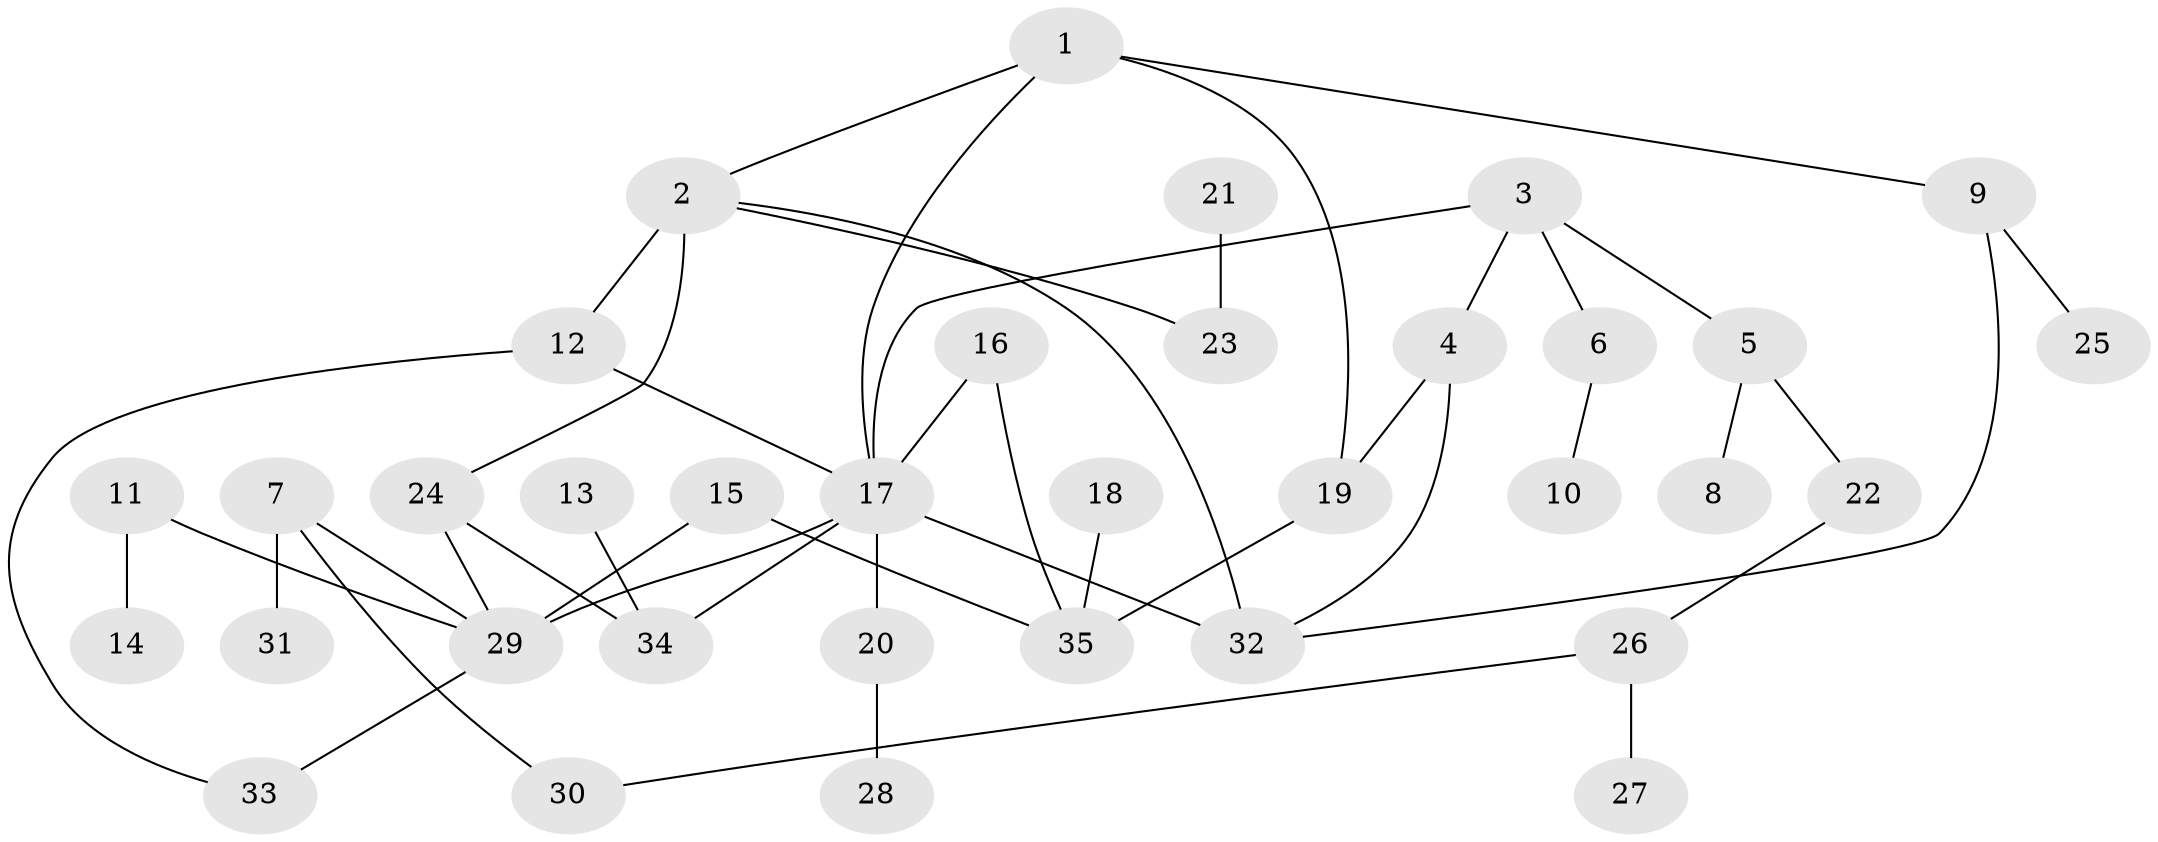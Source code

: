 // original degree distribution, {4: 0.04, 5: 0.04, 9: 0.02, 1: 0.34, 3: 0.3, 2: 0.24, 7: 0.02}
// Generated by graph-tools (version 1.1) at 2025/36/03/04/25 23:36:14]
// undirected, 35 vertices, 45 edges
graph export_dot {
  node [color=gray90,style=filled];
  1;
  2;
  3;
  4;
  5;
  6;
  7;
  8;
  9;
  10;
  11;
  12;
  13;
  14;
  15;
  16;
  17;
  18;
  19;
  20;
  21;
  22;
  23;
  24;
  25;
  26;
  27;
  28;
  29;
  30;
  31;
  32;
  33;
  34;
  35;
  1 -- 2 [weight=1.0];
  1 -- 9 [weight=1.0];
  1 -- 17 [weight=1.0];
  1 -- 19 [weight=1.0];
  2 -- 12 [weight=1.0];
  2 -- 23 [weight=1.0];
  2 -- 24 [weight=1.0];
  2 -- 32 [weight=1.0];
  3 -- 4 [weight=1.0];
  3 -- 5 [weight=1.0];
  3 -- 6 [weight=1.0];
  3 -- 17 [weight=1.0];
  4 -- 19 [weight=1.0];
  4 -- 32 [weight=1.0];
  5 -- 8 [weight=1.0];
  5 -- 22 [weight=1.0];
  6 -- 10 [weight=1.0];
  7 -- 29 [weight=1.0];
  7 -- 30 [weight=1.0];
  7 -- 31 [weight=1.0];
  9 -- 25 [weight=1.0];
  9 -- 32 [weight=1.0];
  11 -- 14 [weight=1.0];
  11 -- 29 [weight=1.0];
  12 -- 17 [weight=1.0];
  12 -- 33 [weight=1.0];
  13 -- 34 [weight=1.0];
  15 -- 29 [weight=1.0];
  15 -- 35 [weight=1.0];
  16 -- 17 [weight=1.0];
  16 -- 35 [weight=1.0];
  17 -- 20 [weight=1.0];
  17 -- 29 [weight=1.0];
  17 -- 32 [weight=1.0];
  17 -- 34 [weight=1.0];
  18 -- 35 [weight=1.0];
  19 -- 35 [weight=1.0];
  20 -- 28 [weight=1.0];
  21 -- 23 [weight=1.0];
  22 -- 26 [weight=1.0];
  24 -- 29 [weight=1.0];
  24 -- 34 [weight=1.0];
  26 -- 27 [weight=1.0];
  26 -- 30 [weight=1.0];
  29 -- 33 [weight=1.0];
}
